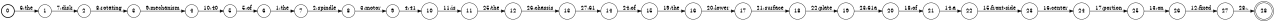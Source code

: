 digraph FST {
rankdir = LR;
size = "8.5,11";
label = "";
center = 1;
orientation = Portrait;
ranksep = "0.4";
nodesep = "0.25";
0 [label = "0", shape = circle, style = bold, fontsize = 14]
	0 -> 1 [label = "6:the", fontsize = 14];
1 [label = "1", shape = circle, style = solid, fontsize = 14]
	1 -> 2 [label = "7:disk", fontsize = 14];
2 [label = "2", shape = circle, style = solid, fontsize = 14]
	2 -> 3 [label = "8:rotating", fontsize = 14];
3 [label = "3", shape = circle, style = solid, fontsize = 14]
	3 -> 4 [label = "9:mechanism", fontsize = 14];
4 [label = "4", shape = circle, style = solid, fontsize = 14]
	4 -> 5 [label = "10:40", fontsize = 14];
5 [label = "5", shape = circle, style = solid, fontsize = 14]
	5 -> 6 [label = "5:of", fontsize = 14];
6 [label = "6", shape = circle, style = solid, fontsize = 14]
	6 -> 7 [label = "1:the", fontsize = 14];
7 [label = "7", shape = circle, style = solid, fontsize = 14]
	7 -> 8 [label = "2:spindle", fontsize = 14];
8 [label = "8", shape = circle, style = solid, fontsize = 14]
	8 -> 9 [label = "3:motor", fontsize = 14];
9 [label = "9", shape = circle, style = solid, fontsize = 14]
	9 -> 10 [label = "4:41", fontsize = 14];
10 [label = "10", shape = circle, style = solid, fontsize = 14]
	10 -> 11 [label = "11:is", fontsize = 14];
11 [label = "11", shape = circle, style = solid, fontsize = 14]
	11 -> 12 [label = "25:the", fontsize = 14];
12 [label = "12", shape = circle, style = solid, fontsize = 14]
	12 -> 13 [label = "26:chassis", fontsize = 14];
13 [label = "13", shape = circle, style = solid, fontsize = 14]
	13 -> 14 [label = "27:61", fontsize = 14];
14 [label = "14", shape = circle, style = solid, fontsize = 14]
	14 -> 15 [label = "24:of", fontsize = 14];
15 [label = "15", shape = circle, style = solid, fontsize = 14]
	15 -> 16 [label = "19:the", fontsize = 14];
16 [label = "16", shape = circle, style = solid, fontsize = 14]
	16 -> 17 [label = "20:lower", fontsize = 14];
17 [label = "17", shape = circle, style = solid, fontsize = 14]
	17 -> 18 [label = "21:surface", fontsize = 14];
18 [label = "18", shape = circle, style = solid, fontsize = 14]
	18 -> 19 [label = "22:plate", fontsize = 14];
19 [label = "19", shape = circle, style = solid, fontsize = 14]
	19 -> 20 [label = "23:61a", fontsize = 14];
20 [label = "20", shape = circle, style = solid, fontsize = 14]
	20 -> 21 [label = "18:of", fontsize = 14];
21 [label = "21", shape = circle, style = solid, fontsize = 14]
	21 -> 22 [label = "14:a", fontsize = 14];
22 [label = "22", shape = circle, style = solid, fontsize = 14]
	22 -> 23 [label = "15:front-side", fontsize = 14];
23 [label = "23", shape = circle, style = solid, fontsize = 14]
	23 -> 24 [label = "16:center", fontsize = 14];
24 [label = "24", shape = circle, style = solid, fontsize = 14]
	24 -> 25 [label = "17:portion", fontsize = 14];
25 [label = "25", shape = circle, style = solid, fontsize = 14]
	25 -> 26 [label = "13:on", fontsize = 14];
26 [label = "26", shape = circle, style = solid, fontsize = 14]
	26 -> 27 [label = "12:fixed", fontsize = 14];
27 [label = "27", shape = circle, style = solid, fontsize = 14]
	27 -> 28 [label = "28:.", fontsize = 14];
28 [label = "28", shape = doublecircle, style = solid, fontsize = 14]
}
